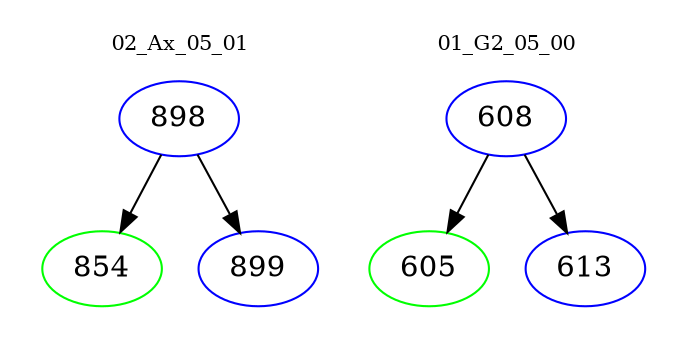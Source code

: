 digraph{
subgraph cluster_0 {
color = white
label = "02_Ax_05_01";
fontsize=10;
T0_898 [label="898", color="blue"]
T0_898 -> T0_854 [color="black"]
T0_854 [label="854", color="green"]
T0_898 -> T0_899 [color="black"]
T0_899 [label="899", color="blue"]
}
subgraph cluster_1 {
color = white
label = "01_G2_05_00";
fontsize=10;
T1_608 [label="608", color="blue"]
T1_608 -> T1_605 [color="black"]
T1_605 [label="605", color="green"]
T1_608 -> T1_613 [color="black"]
T1_613 [label="613", color="blue"]
}
}
